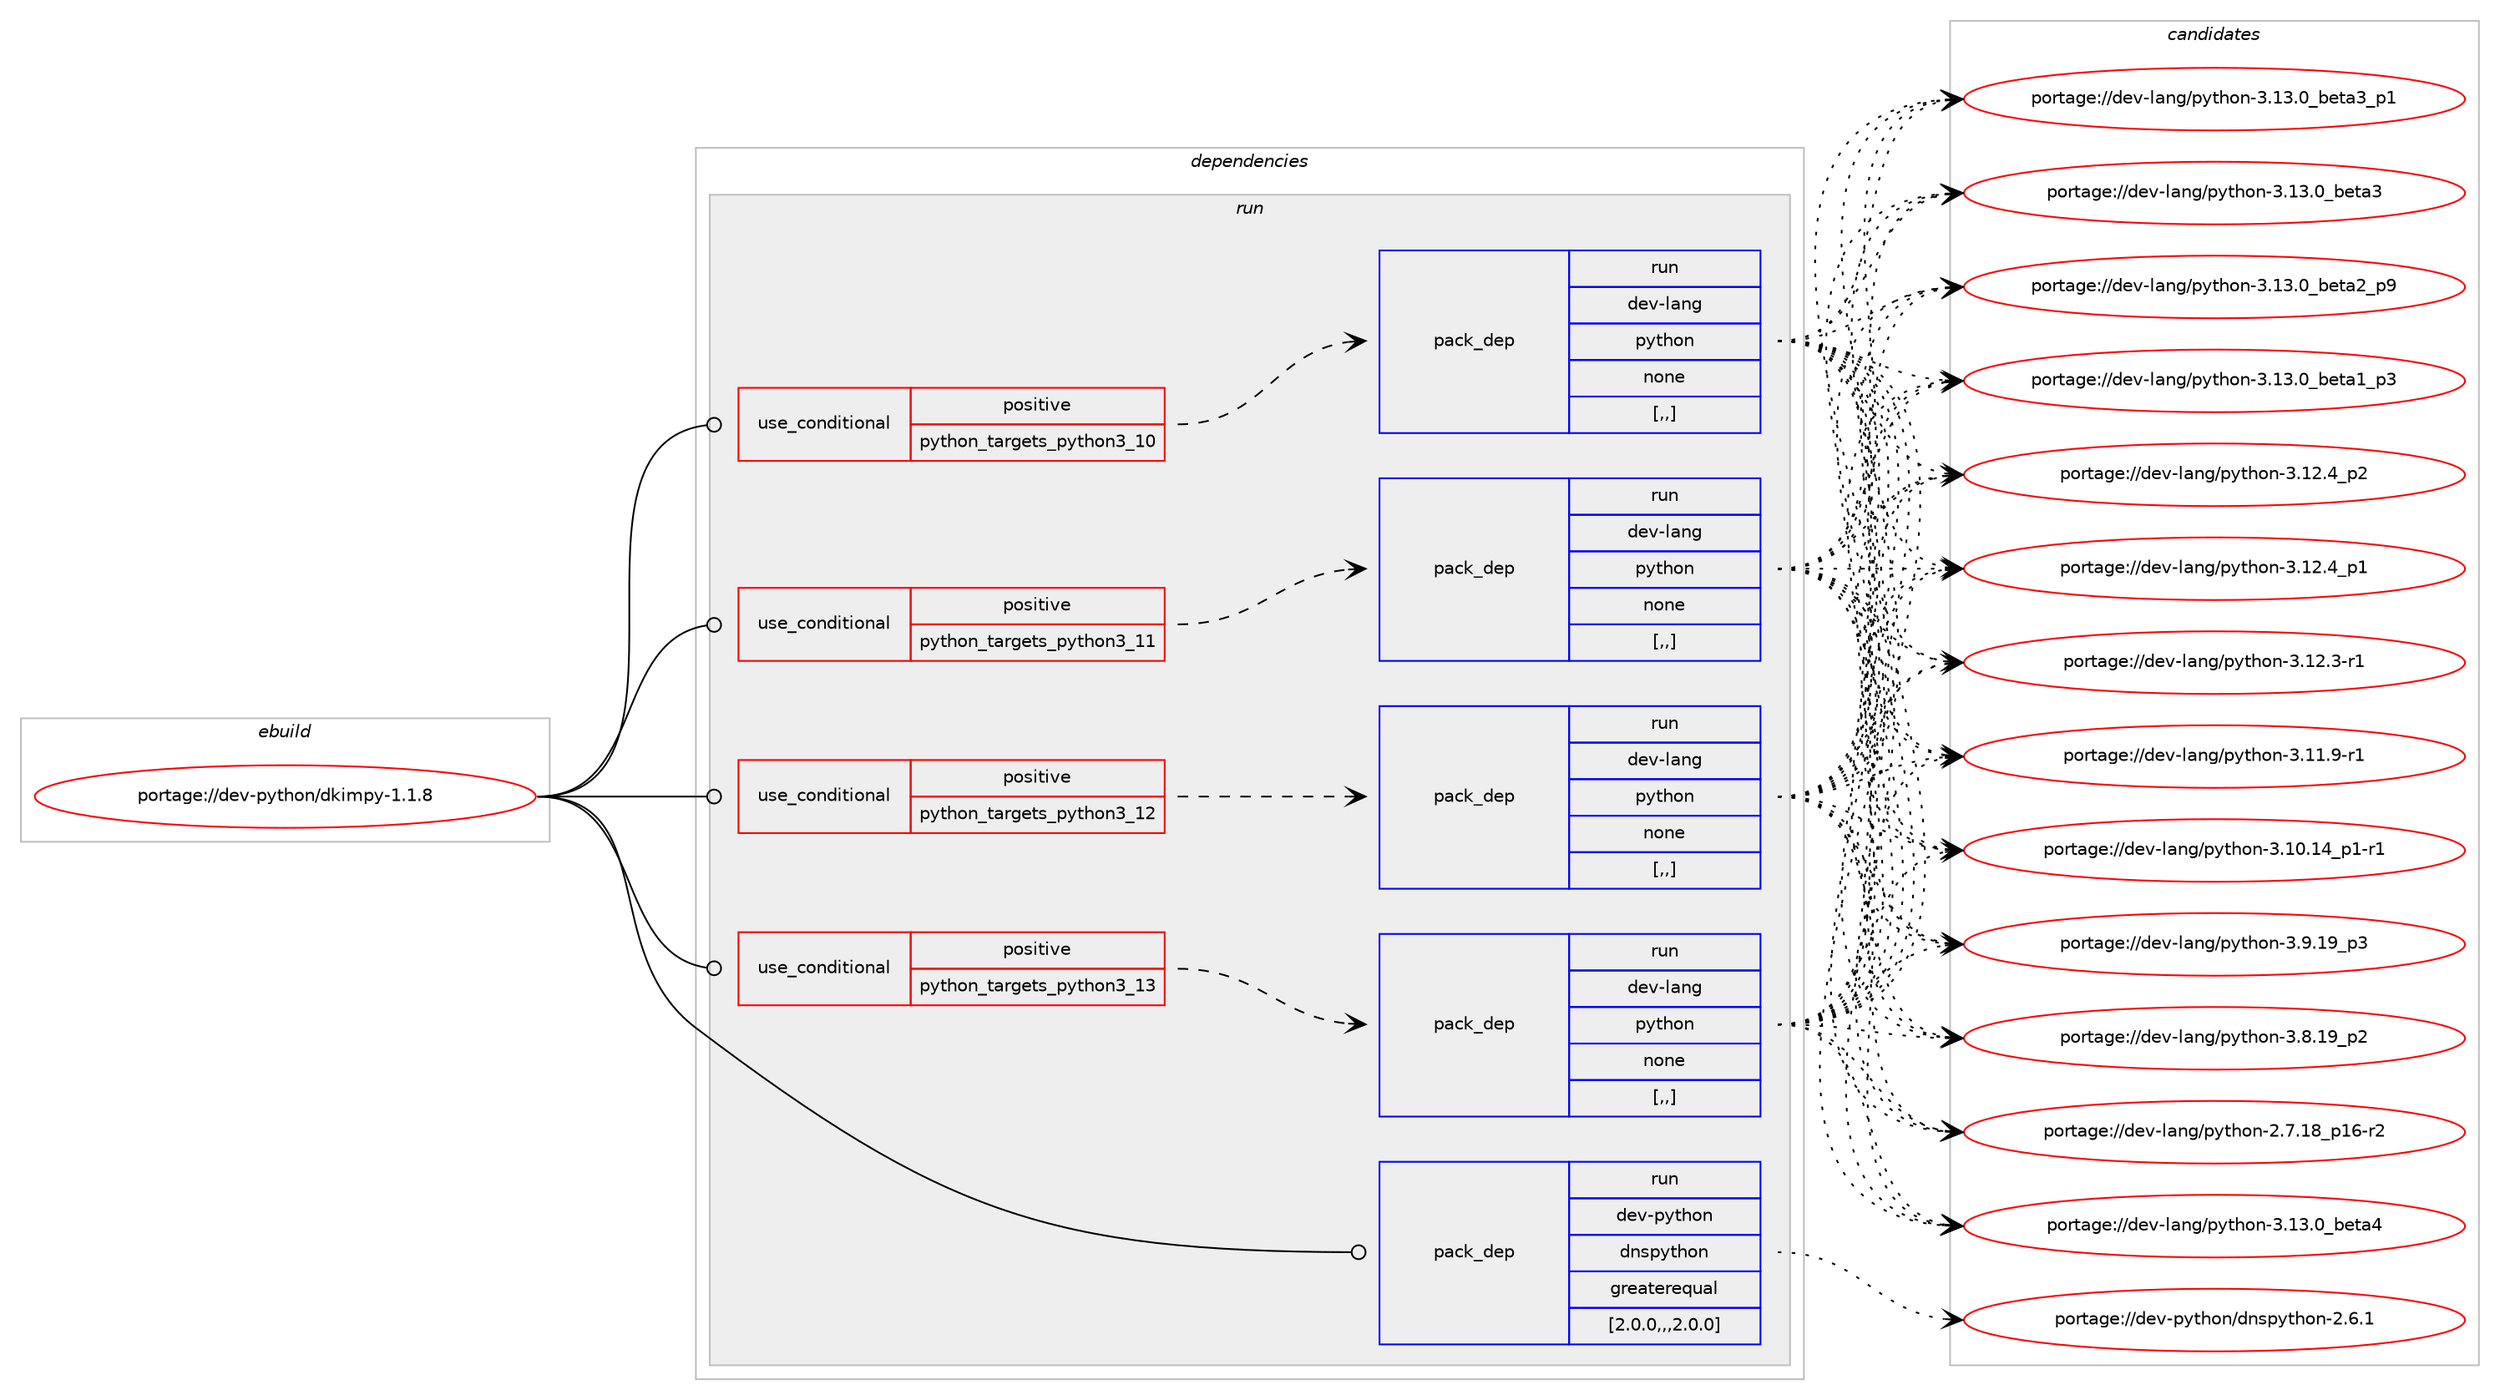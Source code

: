 digraph prolog {

# *************
# Graph options
# *************

newrank=true;
concentrate=true;
compound=true;
graph [rankdir=LR,fontname=Helvetica,fontsize=10,ranksep=1.5];#, ranksep=2.5, nodesep=0.2];
edge  [arrowhead=vee];
node  [fontname=Helvetica,fontsize=10];

# **********
# The ebuild
# **********

subgraph cluster_leftcol {
color=gray;
label=<<i>ebuild</i>>;
id [label="portage://dev-python/dkimpy-1.1.8", color=red, width=4, href="../dev-python/dkimpy-1.1.8.svg"];
}

# ****************
# The dependencies
# ****************

subgraph cluster_midcol {
color=gray;
label=<<i>dependencies</i>>;
subgraph cluster_compile {
fillcolor="#eeeeee";
style=filled;
label=<<i>compile</i>>;
}
subgraph cluster_compileandrun {
fillcolor="#eeeeee";
style=filled;
label=<<i>compile and run</i>>;
}
subgraph cluster_run {
fillcolor="#eeeeee";
style=filled;
label=<<i>run</i>>;
subgraph cond32503 {
dependency145742 [label=<<TABLE BORDER="0" CELLBORDER="1" CELLSPACING="0" CELLPADDING="4"><TR><TD ROWSPAN="3" CELLPADDING="10">use_conditional</TD></TR><TR><TD>positive</TD></TR><TR><TD>python_targets_python3_10</TD></TR></TABLE>>, shape=none, color=red];
subgraph pack111992 {
dependency145743 [label=<<TABLE BORDER="0" CELLBORDER="1" CELLSPACING="0" CELLPADDING="4" WIDTH="220"><TR><TD ROWSPAN="6" CELLPADDING="30">pack_dep</TD></TR><TR><TD WIDTH="110">run</TD></TR><TR><TD>dev-lang</TD></TR><TR><TD>python</TD></TR><TR><TD>none</TD></TR><TR><TD>[,,]</TD></TR></TABLE>>, shape=none, color=blue];
}
dependency145742:e -> dependency145743:w [weight=20,style="dashed",arrowhead="vee"];
}
id:e -> dependency145742:w [weight=20,style="solid",arrowhead="odot"];
subgraph cond32504 {
dependency145744 [label=<<TABLE BORDER="0" CELLBORDER="1" CELLSPACING="0" CELLPADDING="4"><TR><TD ROWSPAN="3" CELLPADDING="10">use_conditional</TD></TR><TR><TD>positive</TD></TR><TR><TD>python_targets_python3_11</TD></TR></TABLE>>, shape=none, color=red];
subgraph pack111993 {
dependency145745 [label=<<TABLE BORDER="0" CELLBORDER="1" CELLSPACING="0" CELLPADDING="4" WIDTH="220"><TR><TD ROWSPAN="6" CELLPADDING="30">pack_dep</TD></TR><TR><TD WIDTH="110">run</TD></TR><TR><TD>dev-lang</TD></TR><TR><TD>python</TD></TR><TR><TD>none</TD></TR><TR><TD>[,,]</TD></TR></TABLE>>, shape=none, color=blue];
}
dependency145744:e -> dependency145745:w [weight=20,style="dashed",arrowhead="vee"];
}
id:e -> dependency145744:w [weight=20,style="solid",arrowhead="odot"];
subgraph cond32505 {
dependency145746 [label=<<TABLE BORDER="0" CELLBORDER="1" CELLSPACING="0" CELLPADDING="4"><TR><TD ROWSPAN="3" CELLPADDING="10">use_conditional</TD></TR><TR><TD>positive</TD></TR><TR><TD>python_targets_python3_12</TD></TR></TABLE>>, shape=none, color=red];
subgraph pack111994 {
dependency145747 [label=<<TABLE BORDER="0" CELLBORDER="1" CELLSPACING="0" CELLPADDING="4" WIDTH="220"><TR><TD ROWSPAN="6" CELLPADDING="30">pack_dep</TD></TR><TR><TD WIDTH="110">run</TD></TR><TR><TD>dev-lang</TD></TR><TR><TD>python</TD></TR><TR><TD>none</TD></TR><TR><TD>[,,]</TD></TR></TABLE>>, shape=none, color=blue];
}
dependency145746:e -> dependency145747:w [weight=20,style="dashed",arrowhead="vee"];
}
id:e -> dependency145746:w [weight=20,style="solid",arrowhead="odot"];
subgraph cond32506 {
dependency145748 [label=<<TABLE BORDER="0" CELLBORDER="1" CELLSPACING="0" CELLPADDING="4"><TR><TD ROWSPAN="3" CELLPADDING="10">use_conditional</TD></TR><TR><TD>positive</TD></TR><TR><TD>python_targets_python3_13</TD></TR></TABLE>>, shape=none, color=red];
subgraph pack111995 {
dependency145749 [label=<<TABLE BORDER="0" CELLBORDER="1" CELLSPACING="0" CELLPADDING="4" WIDTH="220"><TR><TD ROWSPAN="6" CELLPADDING="30">pack_dep</TD></TR><TR><TD WIDTH="110">run</TD></TR><TR><TD>dev-lang</TD></TR><TR><TD>python</TD></TR><TR><TD>none</TD></TR><TR><TD>[,,]</TD></TR></TABLE>>, shape=none, color=blue];
}
dependency145748:e -> dependency145749:w [weight=20,style="dashed",arrowhead="vee"];
}
id:e -> dependency145748:w [weight=20,style="solid",arrowhead="odot"];
subgraph pack111996 {
dependency145750 [label=<<TABLE BORDER="0" CELLBORDER="1" CELLSPACING="0" CELLPADDING="4" WIDTH="220"><TR><TD ROWSPAN="6" CELLPADDING="30">pack_dep</TD></TR><TR><TD WIDTH="110">run</TD></TR><TR><TD>dev-python</TD></TR><TR><TD>dnspython</TD></TR><TR><TD>greaterequal</TD></TR><TR><TD>[2.0.0,,,2.0.0]</TD></TR></TABLE>>, shape=none, color=blue];
}
id:e -> dependency145750:w [weight=20,style="solid",arrowhead="odot"];
}
}

# **************
# The candidates
# **************

subgraph cluster_choices {
rank=same;
color=gray;
label=<<i>candidates</i>>;

subgraph choice111992 {
color=black;
nodesep=1;
choice1001011184510897110103471121211161041111104551464951464895981011169752 [label="portage://dev-lang/python-3.13.0_beta4", color=red, width=4,href="../dev-lang/python-3.13.0_beta4.svg"];
choice10010111845108971101034711212111610411111045514649514648959810111697519511249 [label="portage://dev-lang/python-3.13.0_beta3_p1", color=red, width=4,href="../dev-lang/python-3.13.0_beta3_p1.svg"];
choice1001011184510897110103471121211161041111104551464951464895981011169751 [label="portage://dev-lang/python-3.13.0_beta3", color=red, width=4,href="../dev-lang/python-3.13.0_beta3.svg"];
choice10010111845108971101034711212111610411111045514649514648959810111697509511257 [label="portage://dev-lang/python-3.13.0_beta2_p9", color=red, width=4,href="../dev-lang/python-3.13.0_beta2_p9.svg"];
choice10010111845108971101034711212111610411111045514649514648959810111697499511251 [label="portage://dev-lang/python-3.13.0_beta1_p3", color=red, width=4,href="../dev-lang/python-3.13.0_beta1_p3.svg"];
choice100101118451089711010347112121116104111110455146495046529511250 [label="portage://dev-lang/python-3.12.4_p2", color=red, width=4,href="../dev-lang/python-3.12.4_p2.svg"];
choice100101118451089711010347112121116104111110455146495046529511249 [label="portage://dev-lang/python-3.12.4_p1", color=red, width=4,href="../dev-lang/python-3.12.4_p1.svg"];
choice100101118451089711010347112121116104111110455146495046514511449 [label="portage://dev-lang/python-3.12.3-r1", color=red, width=4,href="../dev-lang/python-3.12.3-r1.svg"];
choice100101118451089711010347112121116104111110455146494946574511449 [label="portage://dev-lang/python-3.11.9-r1", color=red, width=4,href="../dev-lang/python-3.11.9-r1.svg"];
choice100101118451089711010347112121116104111110455146494846495295112494511449 [label="portage://dev-lang/python-3.10.14_p1-r1", color=red, width=4,href="../dev-lang/python-3.10.14_p1-r1.svg"];
choice100101118451089711010347112121116104111110455146574649579511251 [label="portage://dev-lang/python-3.9.19_p3", color=red, width=4,href="../dev-lang/python-3.9.19_p3.svg"];
choice100101118451089711010347112121116104111110455146564649579511250 [label="portage://dev-lang/python-3.8.19_p2", color=red, width=4,href="../dev-lang/python-3.8.19_p2.svg"];
choice100101118451089711010347112121116104111110455046554649569511249544511450 [label="portage://dev-lang/python-2.7.18_p16-r2", color=red, width=4,href="../dev-lang/python-2.7.18_p16-r2.svg"];
dependency145743:e -> choice1001011184510897110103471121211161041111104551464951464895981011169752:w [style=dotted,weight="100"];
dependency145743:e -> choice10010111845108971101034711212111610411111045514649514648959810111697519511249:w [style=dotted,weight="100"];
dependency145743:e -> choice1001011184510897110103471121211161041111104551464951464895981011169751:w [style=dotted,weight="100"];
dependency145743:e -> choice10010111845108971101034711212111610411111045514649514648959810111697509511257:w [style=dotted,weight="100"];
dependency145743:e -> choice10010111845108971101034711212111610411111045514649514648959810111697499511251:w [style=dotted,weight="100"];
dependency145743:e -> choice100101118451089711010347112121116104111110455146495046529511250:w [style=dotted,weight="100"];
dependency145743:e -> choice100101118451089711010347112121116104111110455146495046529511249:w [style=dotted,weight="100"];
dependency145743:e -> choice100101118451089711010347112121116104111110455146495046514511449:w [style=dotted,weight="100"];
dependency145743:e -> choice100101118451089711010347112121116104111110455146494946574511449:w [style=dotted,weight="100"];
dependency145743:e -> choice100101118451089711010347112121116104111110455146494846495295112494511449:w [style=dotted,weight="100"];
dependency145743:e -> choice100101118451089711010347112121116104111110455146574649579511251:w [style=dotted,weight="100"];
dependency145743:e -> choice100101118451089711010347112121116104111110455146564649579511250:w [style=dotted,weight="100"];
dependency145743:e -> choice100101118451089711010347112121116104111110455046554649569511249544511450:w [style=dotted,weight="100"];
}
subgraph choice111993 {
color=black;
nodesep=1;
choice1001011184510897110103471121211161041111104551464951464895981011169752 [label="portage://dev-lang/python-3.13.0_beta4", color=red, width=4,href="../dev-lang/python-3.13.0_beta4.svg"];
choice10010111845108971101034711212111610411111045514649514648959810111697519511249 [label="portage://dev-lang/python-3.13.0_beta3_p1", color=red, width=4,href="../dev-lang/python-3.13.0_beta3_p1.svg"];
choice1001011184510897110103471121211161041111104551464951464895981011169751 [label="portage://dev-lang/python-3.13.0_beta3", color=red, width=4,href="../dev-lang/python-3.13.0_beta3.svg"];
choice10010111845108971101034711212111610411111045514649514648959810111697509511257 [label="portage://dev-lang/python-3.13.0_beta2_p9", color=red, width=4,href="../dev-lang/python-3.13.0_beta2_p9.svg"];
choice10010111845108971101034711212111610411111045514649514648959810111697499511251 [label="portage://dev-lang/python-3.13.0_beta1_p3", color=red, width=4,href="../dev-lang/python-3.13.0_beta1_p3.svg"];
choice100101118451089711010347112121116104111110455146495046529511250 [label="portage://dev-lang/python-3.12.4_p2", color=red, width=4,href="../dev-lang/python-3.12.4_p2.svg"];
choice100101118451089711010347112121116104111110455146495046529511249 [label="portage://dev-lang/python-3.12.4_p1", color=red, width=4,href="../dev-lang/python-3.12.4_p1.svg"];
choice100101118451089711010347112121116104111110455146495046514511449 [label="portage://dev-lang/python-3.12.3-r1", color=red, width=4,href="../dev-lang/python-3.12.3-r1.svg"];
choice100101118451089711010347112121116104111110455146494946574511449 [label="portage://dev-lang/python-3.11.9-r1", color=red, width=4,href="../dev-lang/python-3.11.9-r1.svg"];
choice100101118451089711010347112121116104111110455146494846495295112494511449 [label="portage://dev-lang/python-3.10.14_p1-r1", color=red, width=4,href="../dev-lang/python-3.10.14_p1-r1.svg"];
choice100101118451089711010347112121116104111110455146574649579511251 [label="portage://dev-lang/python-3.9.19_p3", color=red, width=4,href="../dev-lang/python-3.9.19_p3.svg"];
choice100101118451089711010347112121116104111110455146564649579511250 [label="portage://dev-lang/python-3.8.19_p2", color=red, width=4,href="../dev-lang/python-3.8.19_p2.svg"];
choice100101118451089711010347112121116104111110455046554649569511249544511450 [label="portage://dev-lang/python-2.7.18_p16-r2", color=red, width=4,href="../dev-lang/python-2.7.18_p16-r2.svg"];
dependency145745:e -> choice1001011184510897110103471121211161041111104551464951464895981011169752:w [style=dotted,weight="100"];
dependency145745:e -> choice10010111845108971101034711212111610411111045514649514648959810111697519511249:w [style=dotted,weight="100"];
dependency145745:e -> choice1001011184510897110103471121211161041111104551464951464895981011169751:w [style=dotted,weight="100"];
dependency145745:e -> choice10010111845108971101034711212111610411111045514649514648959810111697509511257:w [style=dotted,weight="100"];
dependency145745:e -> choice10010111845108971101034711212111610411111045514649514648959810111697499511251:w [style=dotted,weight="100"];
dependency145745:e -> choice100101118451089711010347112121116104111110455146495046529511250:w [style=dotted,weight="100"];
dependency145745:e -> choice100101118451089711010347112121116104111110455146495046529511249:w [style=dotted,weight="100"];
dependency145745:e -> choice100101118451089711010347112121116104111110455146495046514511449:w [style=dotted,weight="100"];
dependency145745:e -> choice100101118451089711010347112121116104111110455146494946574511449:w [style=dotted,weight="100"];
dependency145745:e -> choice100101118451089711010347112121116104111110455146494846495295112494511449:w [style=dotted,weight="100"];
dependency145745:e -> choice100101118451089711010347112121116104111110455146574649579511251:w [style=dotted,weight="100"];
dependency145745:e -> choice100101118451089711010347112121116104111110455146564649579511250:w [style=dotted,weight="100"];
dependency145745:e -> choice100101118451089711010347112121116104111110455046554649569511249544511450:w [style=dotted,weight="100"];
}
subgraph choice111994 {
color=black;
nodesep=1;
choice1001011184510897110103471121211161041111104551464951464895981011169752 [label="portage://dev-lang/python-3.13.0_beta4", color=red, width=4,href="../dev-lang/python-3.13.0_beta4.svg"];
choice10010111845108971101034711212111610411111045514649514648959810111697519511249 [label="portage://dev-lang/python-3.13.0_beta3_p1", color=red, width=4,href="../dev-lang/python-3.13.0_beta3_p1.svg"];
choice1001011184510897110103471121211161041111104551464951464895981011169751 [label="portage://dev-lang/python-3.13.0_beta3", color=red, width=4,href="../dev-lang/python-3.13.0_beta3.svg"];
choice10010111845108971101034711212111610411111045514649514648959810111697509511257 [label="portage://dev-lang/python-3.13.0_beta2_p9", color=red, width=4,href="../dev-lang/python-3.13.0_beta2_p9.svg"];
choice10010111845108971101034711212111610411111045514649514648959810111697499511251 [label="portage://dev-lang/python-3.13.0_beta1_p3", color=red, width=4,href="../dev-lang/python-3.13.0_beta1_p3.svg"];
choice100101118451089711010347112121116104111110455146495046529511250 [label="portage://dev-lang/python-3.12.4_p2", color=red, width=4,href="../dev-lang/python-3.12.4_p2.svg"];
choice100101118451089711010347112121116104111110455146495046529511249 [label="portage://dev-lang/python-3.12.4_p1", color=red, width=4,href="../dev-lang/python-3.12.4_p1.svg"];
choice100101118451089711010347112121116104111110455146495046514511449 [label="portage://dev-lang/python-3.12.3-r1", color=red, width=4,href="../dev-lang/python-3.12.3-r1.svg"];
choice100101118451089711010347112121116104111110455146494946574511449 [label="portage://dev-lang/python-3.11.9-r1", color=red, width=4,href="../dev-lang/python-3.11.9-r1.svg"];
choice100101118451089711010347112121116104111110455146494846495295112494511449 [label="portage://dev-lang/python-3.10.14_p1-r1", color=red, width=4,href="../dev-lang/python-3.10.14_p1-r1.svg"];
choice100101118451089711010347112121116104111110455146574649579511251 [label="portage://dev-lang/python-3.9.19_p3", color=red, width=4,href="../dev-lang/python-3.9.19_p3.svg"];
choice100101118451089711010347112121116104111110455146564649579511250 [label="portage://dev-lang/python-3.8.19_p2", color=red, width=4,href="../dev-lang/python-3.8.19_p2.svg"];
choice100101118451089711010347112121116104111110455046554649569511249544511450 [label="portage://dev-lang/python-2.7.18_p16-r2", color=red, width=4,href="../dev-lang/python-2.7.18_p16-r2.svg"];
dependency145747:e -> choice1001011184510897110103471121211161041111104551464951464895981011169752:w [style=dotted,weight="100"];
dependency145747:e -> choice10010111845108971101034711212111610411111045514649514648959810111697519511249:w [style=dotted,weight="100"];
dependency145747:e -> choice1001011184510897110103471121211161041111104551464951464895981011169751:w [style=dotted,weight="100"];
dependency145747:e -> choice10010111845108971101034711212111610411111045514649514648959810111697509511257:w [style=dotted,weight="100"];
dependency145747:e -> choice10010111845108971101034711212111610411111045514649514648959810111697499511251:w [style=dotted,weight="100"];
dependency145747:e -> choice100101118451089711010347112121116104111110455146495046529511250:w [style=dotted,weight="100"];
dependency145747:e -> choice100101118451089711010347112121116104111110455146495046529511249:w [style=dotted,weight="100"];
dependency145747:e -> choice100101118451089711010347112121116104111110455146495046514511449:w [style=dotted,weight="100"];
dependency145747:e -> choice100101118451089711010347112121116104111110455146494946574511449:w [style=dotted,weight="100"];
dependency145747:e -> choice100101118451089711010347112121116104111110455146494846495295112494511449:w [style=dotted,weight="100"];
dependency145747:e -> choice100101118451089711010347112121116104111110455146574649579511251:w [style=dotted,weight="100"];
dependency145747:e -> choice100101118451089711010347112121116104111110455146564649579511250:w [style=dotted,weight="100"];
dependency145747:e -> choice100101118451089711010347112121116104111110455046554649569511249544511450:w [style=dotted,weight="100"];
}
subgraph choice111995 {
color=black;
nodesep=1;
choice1001011184510897110103471121211161041111104551464951464895981011169752 [label="portage://dev-lang/python-3.13.0_beta4", color=red, width=4,href="../dev-lang/python-3.13.0_beta4.svg"];
choice10010111845108971101034711212111610411111045514649514648959810111697519511249 [label="portage://dev-lang/python-3.13.0_beta3_p1", color=red, width=4,href="../dev-lang/python-3.13.0_beta3_p1.svg"];
choice1001011184510897110103471121211161041111104551464951464895981011169751 [label="portage://dev-lang/python-3.13.0_beta3", color=red, width=4,href="../dev-lang/python-3.13.0_beta3.svg"];
choice10010111845108971101034711212111610411111045514649514648959810111697509511257 [label="portage://dev-lang/python-3.13.0_beta2_p9", color=red, width=4,href="../dev-lang/python-3.13.0_beta2_p9.svg"];
choice10010111845108971101034711212111610411111045514649514648959810111697499511251 [label="portage://dev-lang/python-3.13.0_beta1_p3", color=red, width=4,href="../dev-lang/python-3.13.0_beta1_p3.svg"];
choice100101118451089711010347112121116104111110455146495046529511250 [label="portage://dev-lang/python-3.12.4_p2", color=red, width=4,href="../dev-lang/python-3.12.4_p2.svg"];
choice100101118451089711010347112121116104111110455146495046529511249 [label="portage://dev-lang/python-3.12.4_p1", color=red, width=4,href="../dev-lang/python-3.12.4_p1.svg"];
choice100101118451089711010347112121116104111110455146495046514511449 [label="portage://dev-lang/python-3.12.3-r1", color=red, width=4,href="../dev-lang/python-3.12.3-r1.svg"];
choice100101118451089711010347112121116104111110455146494946574511449 [label="portage://dev-lang/python-3.11.9-r1", color=red, width=4,href="../dev-lang/python-3.11.9-r1.svg"];
choice100101118451089711010347112121116104111110455146494846495295112494511449 [label="portage://dev-lang/python-3.10.14_p1-r1", color=red, width=4,href="../dev-lang/python-3.10.14_p1-r1.svg"];
choice100101118451089711010347112121116104111110455146574649579511251 [label="portage://dev-lang/python-3.9.19_p3", color=red, width=4,href="../dev-lang/python-3.9.19_p3.svg"];
choice100101118451089711010347112121116104111110455146564649579511250 [label="portage://dev-lang/python-3.8.19_p2", color=red, width=4,href="../dev-lang/python-3.8.19_p2.svg"];
choice100101118451089711010347112121116104111110455046554649569511249544511450 [label="portage://dev-lang/python-2.7.18_p16-r2", color=red, width=4,href="../dev-lang/python-2.7.18_p16-r2.svg"];
dependency145749:e -> choice1001011184510897110103471121211161041111104551464951464895981011169752:w [style=dotted,weight="100"];
dependency145749:e -> choice10010111845108971101034711212111610411111045514649514648959810111697519511249:w [style=dotted,weight="100"];
dependency145749:e -> choice1001011184510897110103471121211161041111104551464951464895981011169751:w [style=dotted,weight="100"];
dependency145749:e -> choice10010111845108971101034711212111610411111045514649514648959810111697509511257:w [style=dotted,weight="100"];
dependency145749:e -> choice10010111845108971101034711212111610411111045514649514648959810111697499511251:w [style=dotted,weight="100"];
dependency145749:e -> choice100101118451089711010347112121116104111110455146495046529511250:w [style=dotted,weight="100"];
dependency145749:e -> choice100101118451089711010347112121116104111110455146495046529511249:w [style=dotted,weight="100"];
dependency145749:e -> choice100101118451089711010347112121116104111110455146495046514511449:w [style=dotted,weight="100"];
dependency145749:e -> choice100101118451089711010347112121116104111110455146494946574511449:w [style=dotted,weight="100"];
dependency145749:e -> choice100101118451089711010347112121116104111110455146494846495295112494511449:w [style=dotted,weight="100"];
dependency145749:e -> choice100101118451089711010347112121116104111110455146574649579511251:w [style=dotted,weight="100"];
dependency145749:e -> choice100101118451089711010347112121116104111110455146564649579511250:w [style=dotted,weight="100"];
dependency145749:e -> choice100101118451089711010347112121116104111110455046554649569511249544511450:w [style=dotted,weight="100"];
}
subgraph choice111996 {
color=black;
nodesep=1;
choice1001011184511212111610411111047100110115112121116104111110455046544649 [label="portage://dev-python/dnspython-2.6.1", color=red, width=4,href="../dev-python/dnspython-2.6.1.svg"];
dependency145750:e -> choice1001011184511212111610411111047100110115112121116104111110455046544649:w [style=dotted,weight="100"];
}
}

}
